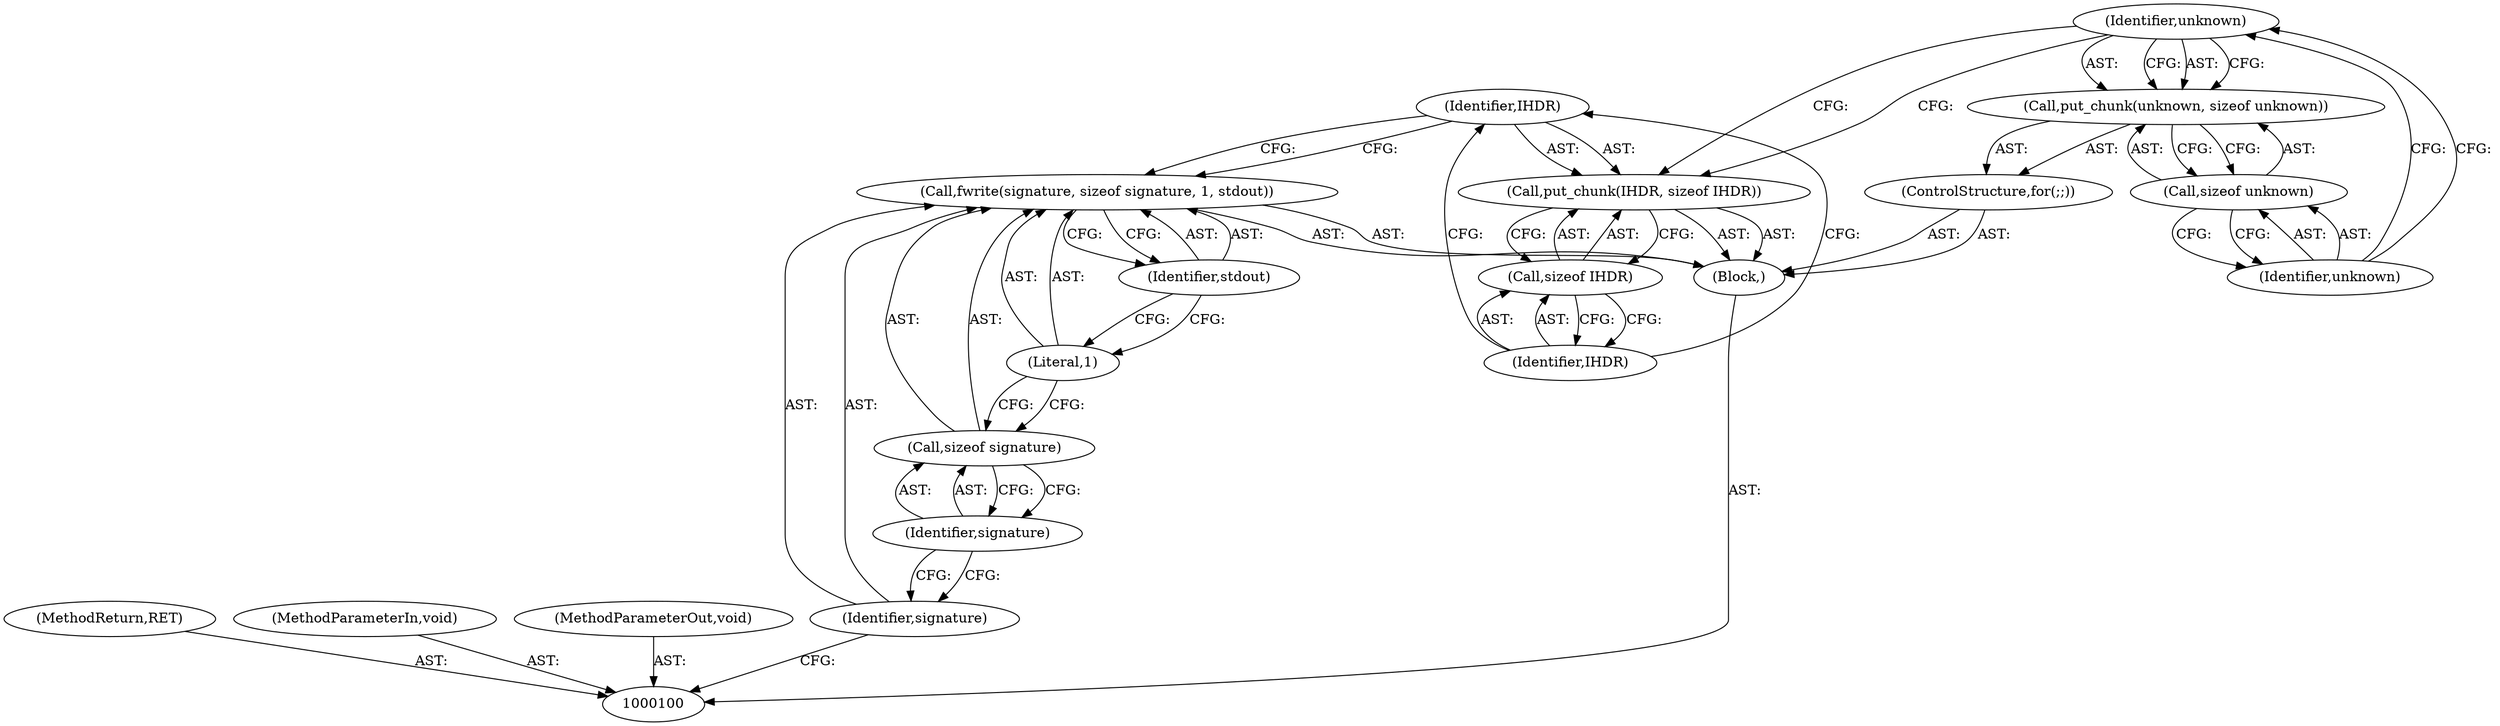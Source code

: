 digraph "1_Android_9d4853418ab2f754c2b63e091c29c5529b8b86ca_11" {
"1000118" [label="(MethodReturn,RET)"];
"1000101" [label="(MethodParameterIn,void)"];
"1000139" [label="(MethodParameterOut,void)"];
"1000102" [label="(Block,)"];
"1000104" [label="(Identifier,signature)"];
"1000105" [label="(Call,sizeof signature)"];
"1000106" [label="(Identifier,signature)"];
"1000103" [label="(Call,fwrite(signature, sizeof signature, 1, stdout))"];
"1000107" [label="(Literal,1)"];
"1000108" [label="(Identifier,stdout)"];
"1000110" [label="(Identifier,IHDR)"];
"1000111" [label="(Call,sizeof IHDR)"];
"1000112" [label="(Identifier,IHDR)"];
"1000109" [label="(Call,put_chunk(IHDR, sizeof IHDR))"];
"1000113" [label="(ControlStructure,for(;;))"];
"1000115" [label="(Identifier,unknown)"];
"1000116" [label="(Call,sizeof unknown)"];
"1000117" [label="(Identifier,unknown)"];
"1000114" [label="(Call,put_chunk(unknown, sizeof unknown))"];
"1000118" -> "1000100"  [label="AST: "];
"1000101" -> "1000100"  [label="AST: "];
"1000139" -> "1000100"  [label="AST: "];
"1000102" -> "1000100"  [label="AST: "];
"1000103" -> "1000102"  [label="AST: "];
"1000109" -> "1000102"  [label="AST: "];
"1000113" -> "1000102"  [label="AST: "];
"1000104" -> "1000103"  [label="AST: "];
"1000104" -> "1000100"  [label="CFG: "];
"1000106" -> "1000104"  [label="CFG: "];
"1000105" -> "1000103"  [label="AST: "];
"1000105" -> "1000106"  [label="CFG: "];
"1000106" -> "1000105"  [label="AST: "];
"1000107" -> "1000105"  [label="CFG: "];
"1000106" -> "1000105"  [label="AST: "];
"1000106" -> "1000104"  [label="CFG: "];
"1000105" -> "1000106"  [label="CFG: "];
"1000103" -> "1000102"  [label="AST: "];
"1000103" -> "1000108"  [label="CFG: "];
"1000104" -> "1000103"  [label="AST: "];
"1000105" -> "1000103"  [label="AST: "];
"1000107" -> "1000103"  [label="AST: "];
"1000108" -> "1000103"  [label="AST: "];
"1000110" -> "1000103"  [label="CFG: "];
"1000107" -> "1000103"  [label="AST: "];
"1000107" -> "1000105"  [label="CFG: "];
"1000108" -> "1000107"  [label="CFG: "];
"1000108" -> "1000103"  [label="AST: "];
"1000108" -> "1000107"  [label="CFG: "];
"1000103" -> "1000108"  [label="CFG: "];
"1000110" -> "1000109"  [label="AST: "];
"1000110" -> "1000103"  [label="CFG: "];
"1000112" -> "1000110"  [label="CFG: "];
"1000111" -> "1000109"  [label="AST: "];
"1000111" -> "1000112"  [label="CFG: "];
"1000112" -> "1000111"  [label="AST: "];
"1000109" -> "1000111"  [label="CFG: "];
"1000112" -> "1000111"  [label="AST: "];
"1000112" -> "1000110"  [label="CFG: "];
"1000111" -> "1000112"  [label="CFG: "];
"1000109" -> "1000102"  [label="AST: "];
"1000109" -> "1000111"  [label="CFG: "];
"1000110" -> "1000109"  [label="AST: "];
"1000111" -> "1000109"  [label="AST: "];
"1000115" -> "1000109"  [label="CFG: "];
"1000113" -> "1000102"  [label="AST: "];
"1000114" -> "1000113"  [label="AST: "];
"1000115" -> "1000114"  [label="AST: "];
"1000115" -> "1000114"  [label="CFG: "];
"1000115" -> "1000109"  [label="CFG: "];
"1000117" -> "1000115"  [label="CFG: "];
"1000116" -> "1000114"  [label="AST: "];
"1000116" -> "1000117"  [label="CFG: "];
"1000117" -> "1000116"  [label="AST: "];
"1000114" -> "1000116"  [label="CFG: "];
"1000117" -> "1000116"  [label="AST: "];
"1000117" -> "1000115"  [label="CFG: "];
"1000116" -> "1000117"  [label="CFG: "];
"1000114" -> "1000113"  [label="AST: "];
"1000114" -> "1000116"  [label="CFG: "];
"1000115" -> "1000114"  [label="AST: "];
"1000116" -> "1000114"  [label="AST: "];
"1000115" -> "1000114"  [label="CFG: "];
}
